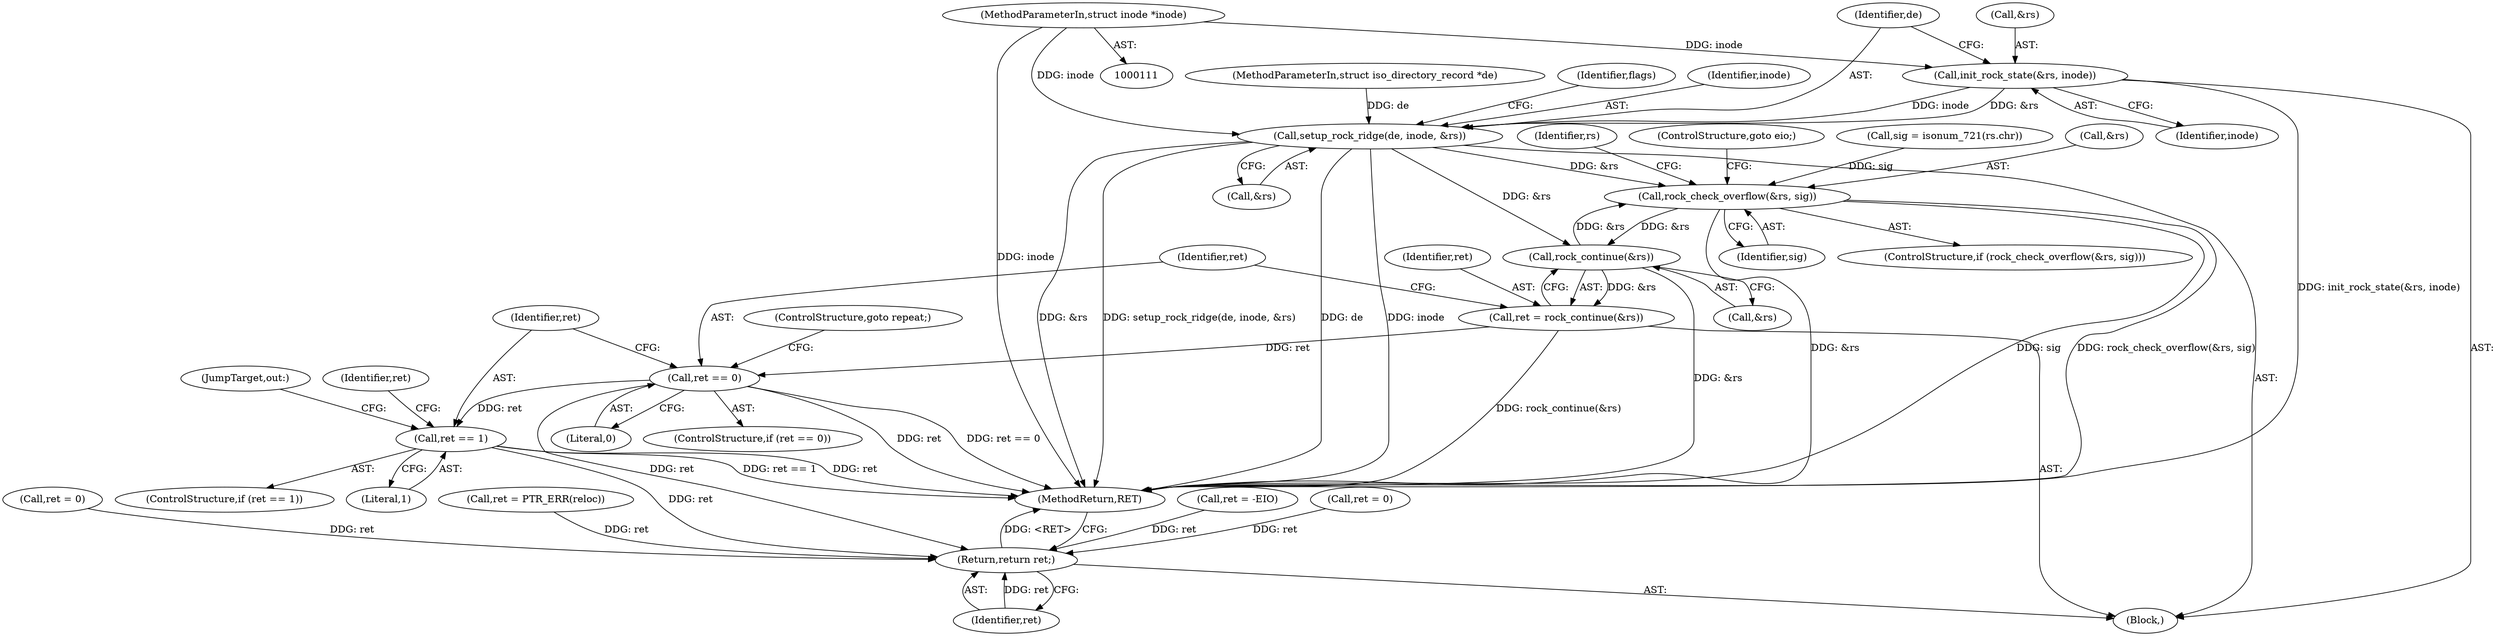 digraph "0_linux_410dd3cf4c9b36f27ed4542ee18b1af5e68645a4_2@pointer" {
"1000113" [label="(MethodParameterIn,struct inode *inode)"];
"1000141" [label="(Call,init_rock_state(&rs, inode))"];
"1000145" [label="(Call,setup_rock_ridge(de, inode, &rs))"];
"1000205" [label="(Call,rock_check_overflow(&rs, sig))"];
"1000979" [label="(Call,rock_continue(&rs))"];
"1000977" [label="(Call,ret = rock_continue(&rs))"];
"1000983" [label="(Call,ret == 0)"];
"1000988" [label="(Call,ret == 1)"];
"1000999" [label="(Return,return ret;)"];
"1000145" [label="(Call,setup_rock_ridge(de, inode, &rs))"];
"1000986" [label="(ControlStructure,goto repeat;)"];
"1000980" [label="(Call,&rs)"];
"1000206" [label="(Call,&rs)"];
"1000978" [label="(Identifier,ret)"];
"1001000" [label="(Identifier,ret)"];
"1000212" [label="(Identifier,rs)"];
"1001007" [label="(MethodReturn,RET)"];
"1000146" [label="(Identifier,de)"];
"1000142" [label="(Call,&rs)"];
"1000208" [label="(Identifier,sig)"];
"1001002" [label="(Call,ret = -EIO)"];
"1000148" [label="(Call,&rs)"];
"1000991" [label="(Call,ret = 0)"];
"1000144" [label="(Identifier,inode)"];
"1000992" [label="(Identifier,ret)"];
"1000112" [label="(MethodParameterIn,struct iso_directory_record *de)"];
"1000979" [label="(Call,rock_continue(&rs))"];
"1000999" [label="(Return,return ret;)"];
"1000989" [label="(Identifier,ret)"];
"1000113" [label="(MethodParameterIn,struct inode *inode)"];
"1000115" [label="(Block,)"];
"1000128" [label="(Call,ret = 0)"];
"1000994" [label="(JumpTarget,out:)"];
"1000988" [label="(Call,ret == 1)"];
"1000977" [label="(Call,ret = rock_continue(&rs))"];
"1000985" [label="(Literal,0)"];
"1000205" [label="(Call,rock_check_overflow(&rs, sig))"];
"1000209" [label="(ControlStructure,goto eio;)"];
"1000987" [label="(ControlStructure,if (ret == 1))"];
"1000204" [label="(ControlStructure,if (rock_check_overflow(&rs, sig)))"];
"1000984" [label="(Identifier,ret)"];
"1000982" [label="(ControlStructure,if (ret == 0))"];
"1000794" [label="(Call,ret = PTR_ERR(reloc))"];
"1000141" [label="(Call,init_rock_state(&rs, inode))"];
"1000152" [label="(Identifier,flags)"];
"1000983" [label="(Call,ret == 0)"];
"1000198" [label="(Call,sig = isonum_721(rs.chr))"];
"1000147" [label="(Identifier,inode)"];
"1000990" [label="(Literal,1)"];
"1000113" -> "1000111"  [label="AST: "];
"1000113" -> "1001007"  [label="DDG: inode"];
"1000113" -> "1000141"  [label="DDG: inode"];
"1000113" -> "1000145"  [label="DDG: inode"];
"1000141" -> "1000115"  [label="AST: "];
"1000141" -> "1000144"  [label="CFG: "];
"1000142" -> "1000141"  [label="AST: "];
"1000144" -> "1000141"  [label="AST: "];
"1000146" -> "1000141"  [label="CFG: "];
"1000141" -> "1001007"  [label="DDG: init_rock_state(&rs, inode)"];
"1000141" -> "1000145"  [label="DDG: inode"];
"1000141" -> "1000145"  [label="DDG: &rs"];
"1000145" -> "1000115"  [label="AST: "];
"1000145" -> "1000148"  [label="CFG: "];
"1000146" -> "1000145"  [label="AST: "];
"1000147" -> "1000145"  [label="AST: "];
"1000148" -> "1000145"  [label="AST: "];
"1000152" -> "1000145"  [label="CFG: "];
"1000145" -> "1001007"  [label="DDG: &rs"];
"1000145" -> "1001007"  [label="DDG: setup_rock_ridge(de, inode, &rs)"];
"1000145" -> "1001007"  [label="DDG: de"];
"1000145" -> "1001007"  [label="DDG: inode"];
"1000112" -> "1000145"  [label="DDG: de"];
"1000145" -> "1000205"  [label="DDG: &rs"];
"1000145" -> "1000979"  [label="DDG: &rs"];
"1000205" -> "1000204"  [label="AST: "];
"1000205" -> "1000208"  [label="CFG: "];
"1000206" -> "1000205"  [label="AST: "];
"1000208" -> "1000205"  [label="AST: "];
"1000209" -> "1000205"  [label="CFG: "];
"1000212" -> "1000205"  [label="CFG: "];
"1000205" -> "1001007"  [label="DDG: &rs"];
"1000205" -> "1001007"  [label="DDG: sig"];
"1000205" -> "1001007"  [label="DDG: rock_check_overflow(&rs, sig)"];
"1000979" -> "1000205"  [label="DDG: &rs"];
"1000198" -> "1000205"  [label="DDG: sig"];
"1000205" -> "1000979"  [label="DDG: &rs"];
"1000979" -> "1000977"  [label="AST: "];
"1000979" -> "1000980"  [label="CFG: "];
"1000980" -> "1000979"  [label="AST: "];
"1000977" -> "1000979"  [label="CFG: "];
"1000979" -> "1001007"  [label="DDG: &rs"];
"1000979" -> "1000977"  [label="DDG: &rs"];
"1000977" -> "1000115"  [label="AST: "];
"1000978" -> "1000977"  [label="AST: "];
"1000984" -> "1000977"  [label="CFG: "];
"1000977" -> "1001007"  [label="DDG: rock_continue(&rs)"];
"1000977" -> "1000983"  [label="DDG: ret"];
"1000983" -> "1000982"  [label="AST: "];
"1000983" -> "1000985"  [label="CFG: "];
"1000984" -> "1000983"  [label="AST: "];
"1000985" -> "1000983"  [label="AST: "];
"1000986" -> "1000983"  [label="CFG: "];
"1000989" -> "1000983"  [label="CFG: "];
"1000983" -> "1001007"  [label="DDG: ret"];
"1000983" -> "1001007"  [label="DDG: ret == 0"];
"1000983" -> "1000988"  [label="DDG: ret"];
"1000983" -> "1000999"  [label="DDG: ret"];
"1000988" -> "1000987"  [label="AST: "];
"1000988" -> "1000990"  [label="CFG: "];
"1000989" -> "1000988"  [label="AST: "];
"1000990" -> "1000988"  [label="AST: "];
"1000992" -> "1000988"  [label="CFG: "];
"1000994" -> "1000988"  [label="CFG: "];
"1000988" -> "1001007"  [label="DDG: ret == 1"];
"1000988" -> "1001007"  [label="DDG: ret"];
"1000988" -> "1000999"  [label="DDG: ret"];
"1000999" -> "1000115"  [label="AST: "];
"1000999" -> "1001000"  [label="CFG: "];
"1001000" -> "1000999"  [label="AST: "];
"1001007" -> "1000999"  [label="CFG: "];
"1000999" -> "1001007"  [label="DDG: <RET>"];
"1001000" -> "1000999"  [label="DDG: ret"];
"1001002" -> "1000999"  [label="DDG: ret"];
"1000794" -> "1000999"  [label="DDG: ret"];
"1000128" -> "1000999"  [label="DDG: ret"];
"1000991" -> "1000999"  [label="DDG: ret"];
}
